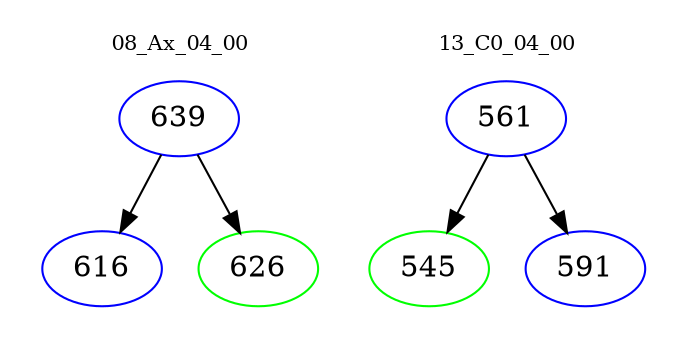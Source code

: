 digraph{
subgraph cluster_0 {
color = white
label = "08_Ax_04_00";
fontsize=10;
T0_639 [label="639", color="blue"]
T0_639 -> T0_616 [color="black"]
T0_616 [label="616", color="blue"]
T0_639 -> T0_626 [color="black"]
T0_626 [label="626", color="green"]
}
subgraph cluster_1 {
color = white
label = "13_C0_04_00";
fontsize=10;
T1_561 [label="561", color="blue"]
T1_561 -> T1_545 [color="black"]
T1_545 [label="545", color="green"]
T1_561 -> T1_591 [color="black"]
T1_591 [label="591", color="blue"]
}
}
